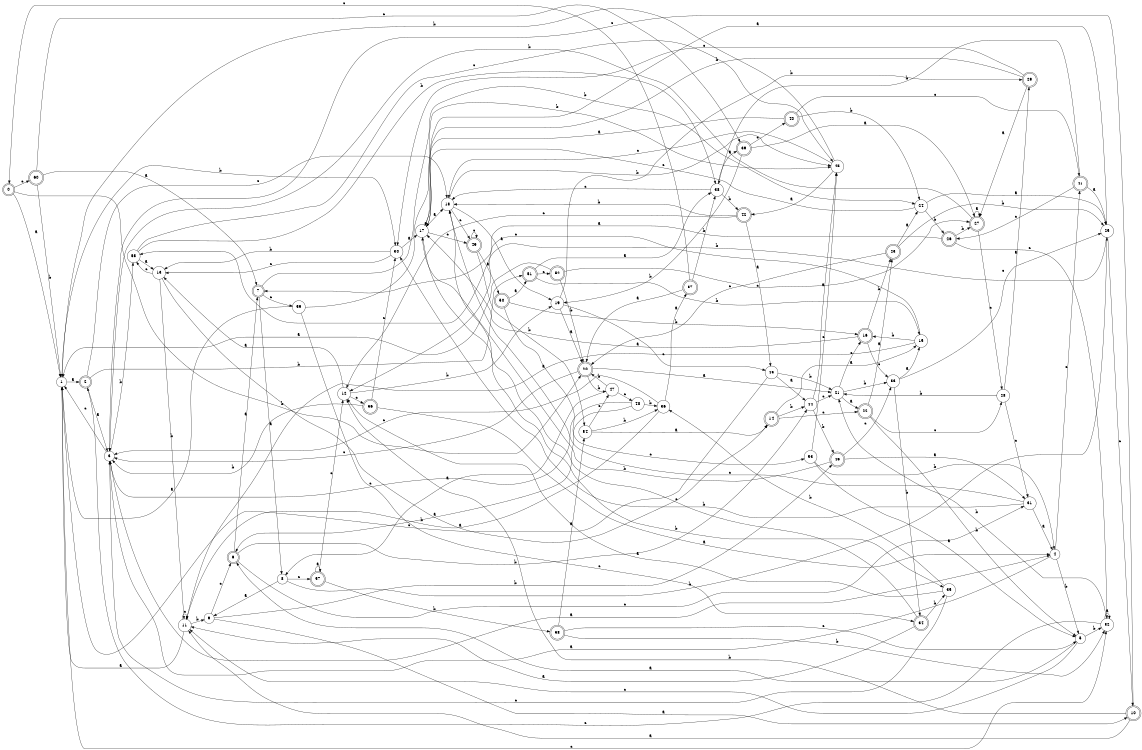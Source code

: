 digraph n49_1 {
__start0 [label="" shape="none"];

rankdir=LR;
size="8,5";

s0 [style="rounded,filled", color="black", fillcolor="white" shape="doublecircle", label="0"];
s1 [style="filled", color="black", fillcolor="white" shape="circle", label="1"];
s2 [style="rounded,filled", color="black", fillcolor="white" shape="doublecircle", label="2"];
s3 [style="filled", color="black", fillcolor="white" shape="circle", label="3"];
s4 [style="filled", color="black", fillcolor="white" shape="circle", label="4"];
s5 [style="filled", color="black", fillcolor="white" shape="circle", label="5"];
s6 [style="rounded,filled", color="black", fillcolor="white" shape="doublecircle", label="6"];
s7 [style="rounded,filled", color="black", fillcolor="white" shape="doublecircle", label="7"];
s8 [style="filled", color="black", fillcolor="white" shape="circle", label="8"];
s9 [style="filled", color="black", fillcolor="white" shape="circle", label="9"];
s10 [style="rounded,filled", color="black", fillcolor="white" shape="doublecircle", label="10"];
s11 [style="filled", color="black", fillcolor="white" shape="circle", label="11"];
s12 [style="filled", color="black", fillcolor="white" shape="circle", label="12"];
s13 [style="filled", color="black", fillcolor="white" shape="circle", label="13"];
s14 [style="rounded,filled", color="black", fillcolor="white" shape="doublecircle", label="14"];
s15 [style="filled", color="black", fillcolor="white" shape="circle", label="15"];
s16 [style="rounded,filled", color="black", fillcolor="white" shape="doublecircle", label="16"];
s17 [style="filled", color="black", fillcolor="white" shape="circle", label="17"];
s18 [style="filled", color="black", fillcolor="white" shape="circle", label="18"];
s19 [style="filled", color="black", fillcolor="white" shape="circle", label="19"];
s20 [style="rounded,filled", color="black", fillcolor="white" shape="doublecircle", label="20"];
s21 [style="filled", color="black", fillcolor="white" shape="circle", label="21"];
s22 [style="rounded,filled", color="black", fillcolor="white" shape="doublecircle", label="22"];
s23 [style="rounded,filled", color="black", fillcolor="white" shape="doublecircle", label="23"];
s24 [style="filled", color="black", fillcolor="white" shape="circle", label="24"];
s25 [style="filled", color="black", fillcolor="white" shape="circle", label="25"];
s26 [style="rounded,filled", color="black", fillcolor="white" shape="doublecircle", label="26"];
s27 [style="rounded,filled", color="black", fillcolor="white" shape="doublecircle", label="27"];
s28 [style="filled", color="black", fillcolor="white" shape="circle", label="28"];
s29 [style="rounded,filled", color="black", fillcolor="white" shape="doublecircle", label="29"];
s30 [style="filled", color="black", fillcolor="white" shape="circle", label="30"];
s31 [style="filled", color="black", fillcolor="white" shape="circle", label="31"];
s32 [style="filled", color="black", fillcolor="white" shape="circle", label="32"];
s33 [style="filled", color="black", fillcolor="white" shape="circle", label="33"];
s34 [style="rounded,filled", color="black", fillcolor="white" shape="doublecircle", label="34"];
s35 [style="filled", color="black", fillcolor="white" shape="circle", label="35"];
s36 [style="filled", color="black", fillcolor="white" shape="circle", label="36"];
s37 [style="rounded,filled", color="black", fillcolor="white" shape="doublecircle", label="37"];
s38 [style="filled", color="black", fillcolor="white" shape="circle", label="38"];
s39 [style="rounded,filled", color="black", fillcolor="white" shape="doublecircle", label="39"];
s40 [style="rounded,filled", color="black", fillcolor="white" shape="doublecircle", label="40"];
s41 [style="rounded,filled", color="black", fillcolor="white" shape="doublecircle", label="41"];
s42 [style="rounded,filled", color="black", fillcolor="white" shape="doublecircle", label="42"];
s43 [style="filled", color="black", fillcolor="white" shape="circle", label="43"];
s44 [style="filled", color="black", fillcolor="white" shape="circle", label="44"];
s45 [style="filled", color="black", fillcolor="white" shape="circle", label="45"];
s46 [style="rounded,filled", color="black", fillcolor="white" shape="doublecircle", label="46"];
s47 [style="filled", color="black", fillcolor="white" shape="circle", label="47"];
s48 [style="filled", color="black", fillcolor="white" shape="circle", label="48"];
s49 [style="rounded,filled", color="black", fillcolor="white" shape="doublecircle", label="49"];
s50 [style="rounded,filled", color="black", fillcolor="white" shape="doublecircle", label="50"];
s51 [style="rounded,filled", color="black", fillcolor="white" shape="doublecircle", label="51"];
s52 [style="rounded,filled", color="black", fillcolor="white" shape="doublecircle", label="52"];
s53 [style="filled", color="black", fillcolor="white" shape="circle", label="53"];
s54 [style="filled", color="black", fillcolor="white" shape="circle", label="54"];
s55 [style="filled", color="black", fillcolor="white" shape="circle", label="55"];
s56 [style="rounded,filled", color="black", fillcolor="white" shape="doublecircle", label="56"];
s57 [style="rounded,filled", color="black", fillcolor="white" shape="doublecircle", label="57"];
s58 [style="rounded,filled", color="black", fillcolor="white" shape="doublecircle", label="58"];
s59 [style="filled", color="black", fillcolor="white" shape="circle", label="59"];
s60 [style="rounded,filled", color="black", fillcolor="white" shape="doublecircle", label="60"];
s0 -> s1 [label="a"];
s0 -> s20 [label="b"];
s0 -> s60 [label="c"];
s1 -> s2 [label="a"];
s1 -> s30 [label="b"];
s1 -> s32 [label="c"];
s2 -> s3 [label="a"];
s2 -> s51 [label="b"];
s2 -> s18 [label="c"];
s3 -> s4 [label="a"];
s3 -> s55 [label="b"];
s3 -> s1 [label="c"];
s4 -> s3 [label="a"];
s4 -> s5 [label="b"];
s4 -> s41 [label="c"];
s5 -> s6 [label="a"];
s5 -> s32 [label="b"];
s5 -> s11 [label="c"];
s6 -> s7 [label="a"];
s6 -> s44 [label="b"];
s6 -> s31 [label="c"];
s7 -> s8 [label="a"];
s7 -> s24 [label="b"];
s7 -> s59 [label="c"];
s8 -> s9 [label="a"];
s8 -> s25 [label="b"];
s8 -> s57 [label="c"];
s9 -> s10 [label="a"];
s9 -> s46 [label="b"];
s9 -> s6 [label="c"];
s10 -> s11 [label="a"];
s10 -> s12 [label="b"];
s10 -> s3 [label="c"];
s11 -> s1 [label="a"];
s11 -> s9 [label="b"];
s11 -> s11 [label="c"];
s12 -> s13 [label="a"];
s12 -> s19 [label="b"];
s12 -> s56 [label="c"];
s13 -> s14 [label="a"];
s13 -> s11 [label="b"];
s13 -> s55 [label="c"];
s14 -> s15 [label="a"];
s14 -> s44 [label="b"];
s14 -> s22 [label="c"];
s15 -> s11 [label="a"];
s15 -> s16 [label="b"];
s15 -> s55 [label="c"];
s16 -> s17 [label="a"];
s16 -> s23 [label="b"];
s16 -> s33 [label="c"];
s17 -> s18 [label="a"];
s17 -> s35 [label="b"];
s17 -> s49 [label="c"];
s18 -> s19 [label="a"];
s18 -> s45 [label="b"];
s18 -> s49 [label="c"];
s19 -> s20 [label="a"];
s19 -> s29 [label="b"];
s19 -> s43 [label="c"];
s20 -> s21 [label="a"];
s20 -> s47 [label="b"];
s20 -> s3 [label="c"];
s21 -> s22 [label="a"];
s21 -> s33 [label="b"];
s21 -> s16 [label="c"];
s22 -> s23 [label="a"];
s22 -> s5 [label="b"];
s22 -> s28 [label="c"];
s23 -> s24 [label="a"];
s23 -> s25 [label="b"];
s23 -> s20 [label="c"];
s24 -> s25 [label="a"];
s24 -> s26 [label="b"];
s24 -> s17 [label="c"];
s25 -> s17 [label="a"];
s25 -> s12 [label="b"];
s25 -> s10 [label="c"];
s26 -> s7 [label="a"];
s26 -> s27 [label="b"];
s26 -> s32 [label="c"];
s27 -> s27 [label="a"];
s27 -> s3 [label="b"];
s27 -> s28 [label="c"];
s28 -> s29 [label="a"];
s28 -> s21 [label="b"];
s28 -> s31 [label="c"];
s29 -> s27 [label="a"];
s29 -> s17 [label="b"];
s29 -> s30 [label="c"];
s30 -> s17 [label="a"];
s30 -> s13 [label="b"];
s30 -> s13 [label="c"];
s31 -> s4 [label="a"];
s31 -> s30 [label="b"];
s31 -> s18 [label="c"];
s32 -> s32 [label="a"];
s32 -> s21 [label="b"];
s32 -> s2 [label="c"];
s33 -> s15 [label="a"];
s33 -> s34 [label="b"];
s33 -> s25 [label="c"];
s34 -> s11 [label="a"];
s34 -> s35 [label="b"];
s34 -> s18 [label="c"];
s35 -> s12 [label="a"];
s35 -> s36 [label="b"];
s35 -> s3 [label="c"];
s36 -> s37 [label="a"];
s36 -> s11 [label="b"];
s36 -> s3 [label="c"];
s37 -> s20 [label="a"];
s37 -> s38 [label="b"];
s37 -> s0 [label="c"];
s38 -> s39 [label="a"];
s38 -> s42 [label="b"];
s38 -> s18 [label="c"];
s39 -> s27 [label="a"];
s39 -> s19 [label="b"];
s39 -> s40 [label="c"];
s40 -> s17 [label="a"];
s40 -> s24 [label="b"];
s40 -> s41 [label="c"];
s41 -> s25 [label="a"];
s41 -> s38 [label="b"];
s41 -> s26 [label="c"];
s42 -> s43 [label="a"];
s42 -> s18 [label="b"];
s42 -> s12 [label="c"];
s43 -> s44 [label="a"];
s43 -> s21 [label="b"];
s43 -> s1 [label="c"];
s44 -> s45 [label="a"];
s44 -> s46 [label="b"];
s44 -> s21 [label="c"];
s45 -> s42 [label="a"];
s45 -> s1 [label="b"];
s45 -> s18 [label="c"];
s46 -> s31 [label="a"];
s46 -> s17 [label="b"];
s46 -> s33 [label="c"];
s47 -> s8 [label="a"];
s47 -> s20 [label="b"];
s47 -> s48 [label="c"];
s48 -> s6 [label="a"];
s48 -> s36 [label="b"];
s48 -> s3 [label="c"];
s49 -> s50 [label="a"];
s49 -> s54 [label="b"];
s49 -> s49 [label="c"];
s50 -> s51 [label="a"];
s50 -> s16 [label="b"];
s50 -> s53 [label="c"];
s51 -> s38 [label="a"];
s51 -> s15 [label="b"];
s51 -> s52 [label="c"];
s52 -> s1 [label="a"];
s52 -> s20 [label="b"];
s52 -> s27 [label="c"];
s53 -> s5 [label="a"];
s53 -> s4 [label="b"];
s53 -> s45 [label="c"];
s54 -> s14 [label="a"];
s54 -> s36 [label="b"];
s54 -> s47 [label="c"];
s55 -> s13 [label="a"];
s55 -> s38 [label="b"];
s55 -> s45 [label="c"];
s56 -> s4 [label="a"];
s56 -> s3 [label="b"];
s56 -> s30 [label="c"];
s57 -> s57 [label="a"];
s57 -> s58 [label="b"];
s57 -> s12 [label="c"];
s58 -> s54 [label="a"];
s58 -> s32 [label="b"];
s58 -> s5 [label="c"];
s59 -> s1 [label="a"];
s59 -> s45 [label="b"];
s59 -> s34 [label="c"];
s60 -> s7 [label="a"];
s60 -> s1 [label="b"];
s60 -> s39 [label="c"];

}